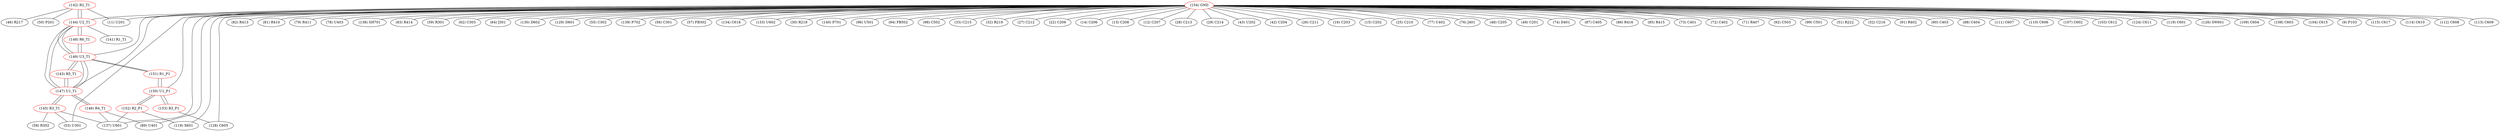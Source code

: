 graph {
	142 [label="(142) R2_T1" color=red]
	46 [label="(46) R217"]
	50 [label="(50) P201"]
	11 [label="(11) U201"]
	144 [label="(144) U2_T1"]
	143 [label="(143) R5_T1" color=red]
	149 [label="(149) U3_T1"]
	147 [label="(147) U1_T1"]
	144 [label="(144) U2_T1" color=red]
	149 [label="(149) U3_T1"]
	147 [label="(147) U1_T1"]
	142 [label="(142) R2_T1"]
	141 [label="(141) R1_T1"]
	148 [label="(148) R6_T1"]
	145 [label="(145) R3_T1" color=red]
	53 [label="(53) U301"]
	137 [label="(137) U601"]
	58 [label="(58) R302"]
	147 [label="(147) U1_T1"]
	146 [label="(146) R4_T1" color=red]
	137 [label="(137) U601"]
	89 [label="(89) U401"]
	147 [label="(147) U1_T1"]
	147 [label="(147) U1_T1" color=red]
	146 [label="(146) R4_T1"]
	144 [label="(144) U2_T1"]
	149 [label="(149) U3_T1"]
	143 [label="(143) R5_T1"]
	145 [label="(145) R3_T1"]
	148 [label="(148) R6_T1" color=red]
	149 [label="(149) U3_T1"]
	144 [label="(144) U2_T1"]
	149 [label="(149) U3_T1" color=red]
	148 [label="(148) R6_T1"]
	143 [label="(143) R5_T1"]
	144 [label="(144) U2_T1"]
	147 [label="(147) U1_T1"]
	151 [label="(151) R1_P1"]
	150 [label="(150) U1_P1" color=red]
	153 [label="(153) R3_P1"]
	152 [label="(152) R2_P1"]
	151 [label="(151) R1_P1"]
	151 [label="(151) R1_P1" color=red]
	149 [label="(149) U3_T1"]
	150 [label="(150) U1_P1"]
	152 [label="(152) R2_P1" color=red]
	118 [label="(118) X601"]
	137 [label="(137) U601"]
	150 [label="(150) U1_P1"]
	153 [label="(153) R3_P1" color=red]
	128 [label="(128) C605"]
	150 [label="(150) U1_P1"]
	154 [label="(154) GND" color=red]
	82 [label="(82) R413"]
	81 [label="(81) R410"]
	79 [label="(79) R411"]
	78 [label="(78) U403"]
	138 [label="(138) SH701"]
	83 [label="(83) R414"]
	59 [label="(59) R301"]
	62 [label="(62) C303"]
	137 [label="(137) U601"]
	64 [label="(64) J301"]
	130 [label="(130) D602"]
	129 [label="(129) D601"]
	55 [label="(55) C302"]
	139 [label="(139) P702"]
	56 [label="(56) C301"]
	57 [label="(57) FB302"]
	53 [label="(53) U301"]
	134 [label="(134) C618"]
	133 [label="(133) U602"]
	30 [label="(30) R218"]
	140 [label="(140) P701"]
	96 [label="(96) U501"]
	94 [label="(94) FB502"]
	98 [label="(98) C502"]
	33 [label="(33) C215"]
	32 [label="(32) R219"]
	27 [label="(27) C212"]
	22 [label="(22) C209"]
	11 [label="(11) U201"]
	14 [label="(14) C206"]
	13 [label="(13) C208"]
	12 [label="(12) C207"]
	28 [label="(28) C213"]
	29 [label="(29) C214"]
	43 [label="(43) U202"]
	42 [label="(42) C204"]
	26 [label="(26) C211"]
	16 [label="(16) C203"]
	15 [label="(15) C202"]
	25 [label="(25) C210"]
	77 [label="(77) U402"]
	76 [label="(76) J401"]
	48 [label="(48) C205"]
	49 [label="(49) C201"]
	74 [label="(74) D401"]
	87 [label="(87) C405"]
	86 [label="(86) R416"]
	85 [label="(85) R415"]
	73 [label="(73) C401"]
	72 [label="(72) C402"]
	71 [label="(71) R407"]
	92 [label="(92) C503"]
	99 [label="(99) C501"]
	51 [label="(51) R222"]
	52 [label="(52) C216"]
	91 [label="(91) R402"]
	90 [label="(90) C403"]
	89 [label="(89) U401"]
	88 [label="(88) C404"]
	111 [label="(111) C607"]
	110 [label="(110) C606"]
	107 [label="(107) C602"]
	103 [label="(103) C612"]
	118 [label="(118) X601"]
	124 [label="(124) C611"]
	119 [label="(119) C601"]
	126 [label="(126) SW601"]
	109 [label="(109) C604"]
	108 [label="(108) C603"]
	104 [label="(104) C615"]
	128 [label="(128) C605"]
	9 [label="(9) P103"]
	115 [label="(115) C617"]
	114 [label="(114) C610"]
	112 [label="(112) C608"]
	113 [label="(113) C609"]
	149 [label="(149) U3_T1"]
	147 [label="(147) U1_T1"]
	144 [label="(144) U2_T1"]
	150 [label="(150) U1_P1"]
	142 -- 46
	142 -- 50
	142 -- 11
	142 -- 144
	143 -- 149
	143 -- 147
	144 -- 149
	144 -- 147
	144 -- 142
	144 -- 141
	144 -- 148
	145 -- 53
	145 -- 137
	145 -- 58
	145 -- 147
	146 -- 137
	146 -- 89
	146 -- 147
	147 -- 146
	147 -- 144
	147 -- 149
	147 -- 143
	147 -- 145
	148 -- 149
	148 -- 144
	149 -- 148
	149 -- 143
	149 -- 144
	149 -- 147
	149 -- 151
	150 -- 153
	150 -- 152
	150 -- 151
	151 -- 149
	151 -- 150
	152 -- 118
	152 -- 137
	152 -- 150
	153 -- 128
	153 -- 150
	154 -- 82
	154 -- 81
	154 -- 79
	154 -- 78
	154 -- 138
	154 -- 83
	154 -- 59
	154 -- 62
	154 -- 137
	154 -- 64
	154 -- 130
	154 -- 129
	154 -- 55
	154 -- 139
	154 -- 56
	154 -- 57
	154 -- 53
	154 -- 134
	154 -- 133
	154 -- 30
	154 -- 140
	154 -- 96
	154 -- 94
	154 -- 98
	154 -- 33
	154 -- 32
	154 -- 27
	154 -- 22
	154 -- 11
	154 -- 14
	154 -- 13
	154 -- 12
	154 -- 28
	154 -- 29
	154 -- 43
	154 -- 42
	154 -- 26
	154 -- 16
	154 -- 15
	154 -- 25
	154 -- 77
	154 -- 76
	154 -- 48
	154 -- 49
	154 -- 74
	154 -- 87
	154 -- 86
	154 -- 85
	154 -- 73
	154 -- 72
	154 -- 71
	154 -- 92
	154 -- 99
	154 -- 51
	154 -- 52
	154 -- 91
	154 -- 90
	154 -- 89
	154 -- 88
	154 -- 111
	154 -- 110
	154 -- 107
	154 -- 103
	154 -- 118
	154 -- 124
	154 -- 119
	154 -- 126
	154 -- 109
	154 -- 108
	154 -- 104
	154 -- 128
	154 -- 9
	154 -- 115
	154 -- 114
	154 -- 112
	154 -- 113
	154 -- 149
	154 -- 147
	154 -- 144
	154 -- 150
}